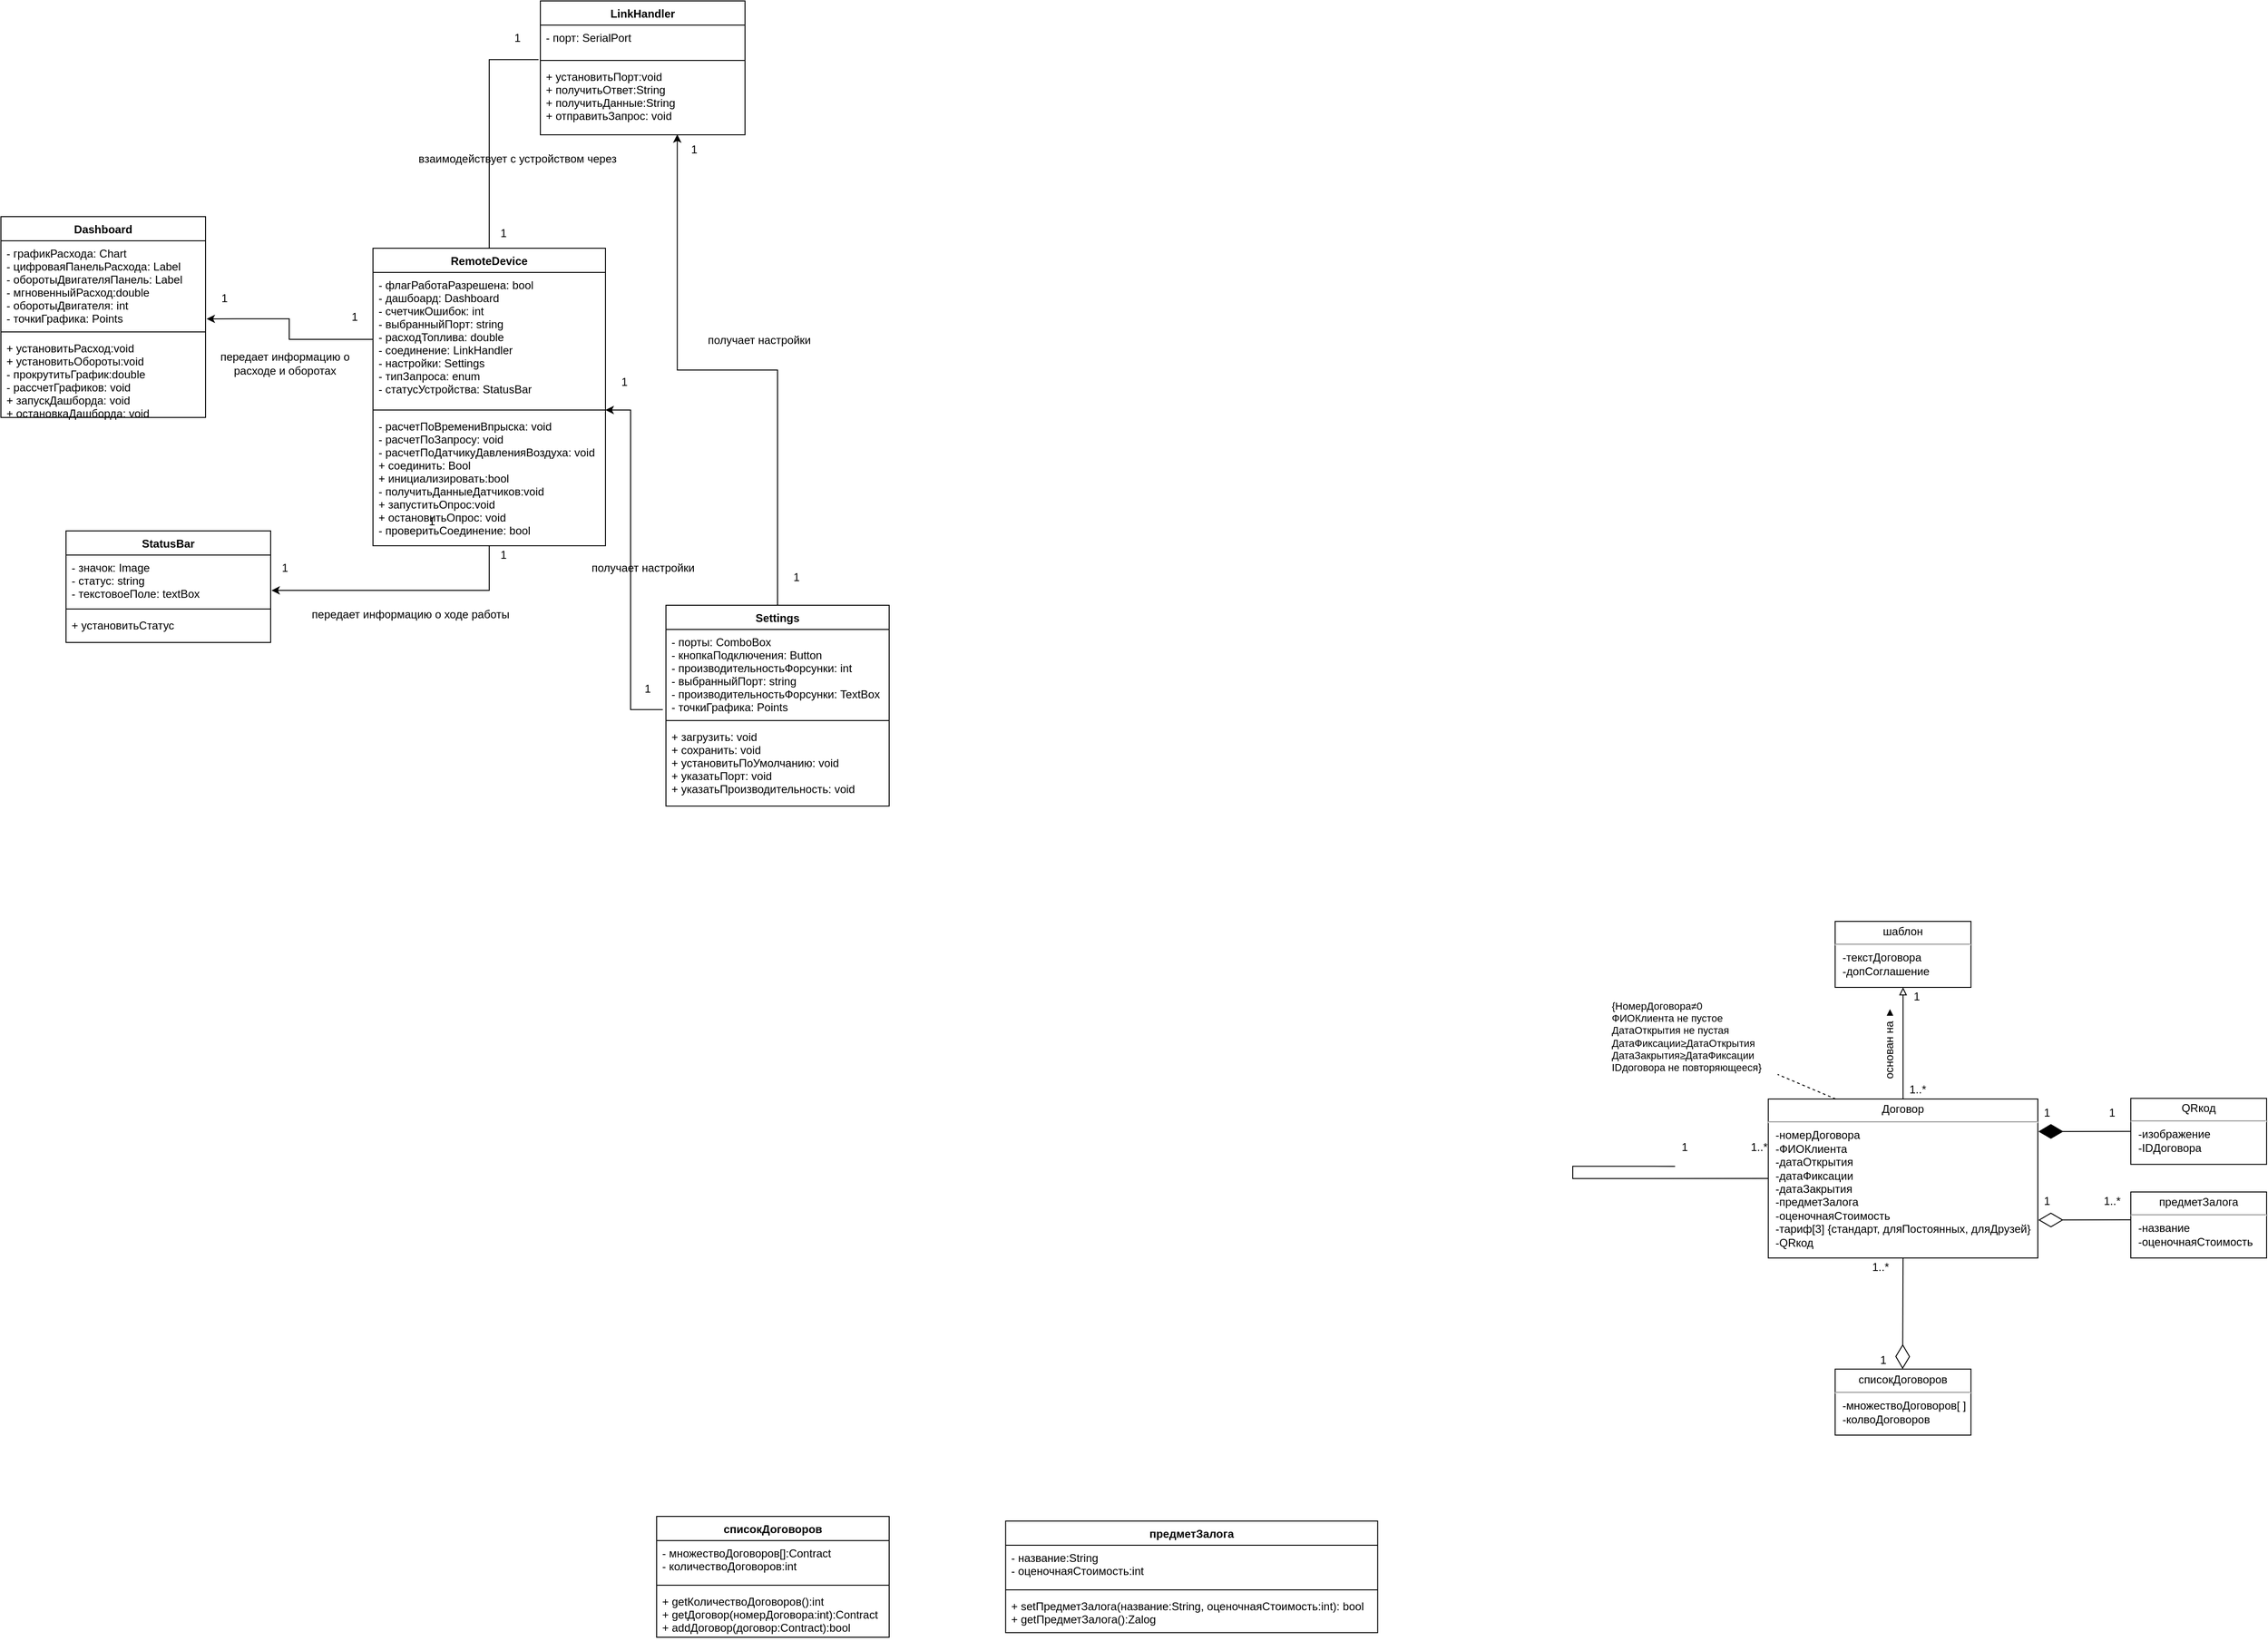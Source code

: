 <mxfile version="13.1.3" type="device"><diagram name="Page-1" id="b5b7bab2-c9e2-2cf4-8b2a-24fd1a2a6d21"><mxGraphModel dx="3289" dy="2025" grid="1" gridSize="10" guides="1" tooltips="1" connect="1" arrows="1" fold="1" page="1" pageScale="1" pageWidth="827" pageHeight="1169" background="#ffffff" math="0" shadow="0"><root><mxCell id="0"/><mxCell id="1" parent="0"/><mxCell id="tzlp1CNcjTl_weKERKU8-16" style="edgeStyle=none;rounded=0;orthogonalLoop=1;jettySize=auto;html=1;exitX=0.5;exitY=0;exitDx=0;exitDy=0;entryX=0.5;entryY=1;entryDx=0;entryDy=0;endArrow=block;endFill=0;" parent="1" source="X5Q48EqBlIn740IiHmBr-1" target="tzlp1CNcjTl_weKERKU8-4" edge="1"><mxGeometry relative="1" as="geometry"/></mxCell><mxCell id="tzlp1CNcjTl_weKERKU8-17" value="основан на ►" style="text;html=1;align=center;verticalAlign=middle;resizable=0;points=[];;labelBackgroundColor=#ffffff;horizontal=0;" parent="tzlp1CNcjTl_weKERKU8-16" vertex="1" connectable="0"><mxGeometry x="-0.168" y="-2" relative="1" as="geometry"><mxPoint x="-17.12" y="-9.84" as="offset"/></mxGeometry></mxCell><mxCell id="cFH2GbKK0a7TYlM1pxwX-2" style="rounded=0;orthogonalLoop=1;jettySize=auto;html=1;exitX=0.25;exitY=0;exitDx=0;exitDy=0;endArrow=none;endFill=0;dashed=1;" parent="1" source="X5Q48EqBlIn740IiHmBr-1" target="cFH2GbKK0a7TYlM1pxwX-1" edge="1"><mxGeometry relative="1" as="geometry"/></mxCell><mxCell id="X5Q48EqBlIn740IiHmBr-1" value="&lt;p style=&quot;margin: 4px 0px 0px ; text-align: center&quot;&gt;Договор&lt;/p&gt;&lt;hr&gt;&lt;p style=&quot;margin: 0px ; margin-left: 8px&quot;&gt;-номерДоговора&lt;/p&gt;&lt;p style=&quot;margin: 0px ; margin-left: 8px&quot;&gt;-ФИОКлиента&lt;/p&gt;&lt;p style=&quot;margin: 0px ; margin-left: 8px&quot;&gt;-датаОткрытия&lt;/p&gt;&lt;p style=&quot;margin: 0px ; margin-left: 8px&quot;&gt;-датаФиксации&lt;/p&gt;&lt;p style=&quot;margin: 0px ; margin-left: 8px&quot;&gt;-датаЗакрытия&lt;/p&gt;&lt;p style=&quot;margin: 0px ; margin-left: 8px&quot;&gt;-предметЗалога&lt;/p&gt;&lt;p style=&quot;margin: 0px ; margin-left: 8px&quot;&gt;&lt;span&gt;-оценочнаяСтоимость&lt;/span&gt;&lt;br&gt;&lt;/p&gt;&lt;p style=&quot;margin: 0px ; margin-left: 8px&quot;&gt;-тариф[3] {стандарт, дляПостоянных, дляДрузей}&lt;/p&gt;&lt;p style=&quot;margin: 0px ; margin-left: 8px&quot;&gt;-QRкод&lt;/p&gt;&lt;p style=&quot;margin: 0px ; margin-left: 8px&quot;&gt;&lt;br&gt;&lt;/p&gt;" style="verticalAlign=top;align=left;overflow=fill;fontSize=12;fontFamily=Helvetica;html=1;" parent="1" vertex="1"><mxGeometry x="600.24" y="281.05" width="289.76" height="171" as="geometry"/></mxCell><mxCell id="X5Q48EqBlIn740IiHmBr-2" value="&lt;p style=&quot;margin: 4px 0px 0px ; text-align: center&quot;&gt;списокДоговоров&lt;/p&gt;&lt;hr&gt;&lt;p style=&quot;margin: 0px ; margin-left: 8px&quot;&gt;&lt;span style=&quot;text-align: center&quot;&gt;-множествоДоговоров[ ]&lt;/span&gt;&lt;br&gt;&lt;/p&gt;&lt;p style=&quot;margin: 0px ; margin-left: 8px&quot;&gt;&lt;span style=&quot;text-align: center&quot;&gt;-колвоДоговоров&lt;/span&gt;&lt;span style=&quot;text-align: center&quot;&gt;&lt;br&gt;&lt;/span&gt;&lt;/p&gt;&lt;p style=&quot;margin: 0px ; margin-left: 8px&quot;&gt;&lt;br&gt;&lt;/p&gt;" style="verticalAlign=top;align=left;overflow=fill;fontSize=12;fontFamily=Helvetica;html=1;" parent="1" vertex="1"><mxGeometry x="672.12" y="571.55" width="146" height="71" as="geometry"/></mxCell><mxCell id="X5Q48EqBlIn740IiHmBr-3" value="" style="endArrow=diamondThin;endFill=0;endSize=24;html=1;entryX=0.497;entryY=0;entryDx=0;entryDy=0;entryPerimeter=0;exitX=0.5;exitY=1;exitDx=0;exitDy=0;" parent="1" source="X5Q48EqBlIn740IiHmBr-1" target="X5Q48EqBlIn740IiHmBr-2" edge="1"><mxGeometry width="160" relative="1" as="geometry"><mxPoint x="692.5" y="458.55" as="sourcePoint"/><mxPoint x="692.5" y="505.55" as="targetPoint"/></mxGeometry></mxCell><mxCell id="X5Q48EqBlIn740IiHmBr-5" value="1..*" style="text;html=1;resizable=0;points=[];autosize=1;align=left;verticalAlign=top;spacingTop=-4;" parent="1" vertex="1"><mxGeometry x="710" y="452.05" width="30" height="20" as="geometry"/></mxCell><mxCell id="X5Q48EqBlIn740IiHmBr-40" value="" style="resizable=0;html=1;align=right;verticalAlign=bottom;labelBackgroundColor=#ffffff;fontSize=10;" parent="1" connectable="0" vertex="1"><mxGeometry x="805.931" y="351.326" as="geometry"><mxPoint x="-190.5" y="96.5" as="offset"/></mxGeometry></mxCell><mxCell id="X5Q48EqBlIn740IiHmBr-46" value="" style="resizable=0;html=1;align=right;verticalAlign=bottom;labelBackgroundColor=#ffffff;fontSize=10;" parent="1" connectable="0" vertex="1"><mxGeometry x="805.931" y="321.326" as="geometry"><mxPoint x="-190.5" y="96.5" as="offset"/></mxGeometry></mxCell><mxCell id="X5Q48EqBlIn740IiHmBr-52" value="" style="resizable=0;html=1;align=right;verticalAlign=bottom;labelBackgroundColor=#ffffff;fontSize=10;" parent="1" connectable="0" vertex="1"><mxGeometry x="805.931" y="301.326" as="geometry"><mxPoint x="-190.5" y="96.5" as="offset"/></mxGeometry></mxCell><mxCell id="X5Q48EqBlIn740IiHmBr-56" value="" style="resizable=0;html=1;align=right;verticalAlign=bottom;labelBackgroundColor=#ffffff;fontSize=10;" parent="1" connectable="0" vertex="1"><mxGeometry x="600.241" y="191.343" as="geometry"><mxPoint x="-139" y="161" as="offset"/></mxGeometry></mxCell><mxCell id="X5Q48EqBlIn740IiHmBr-69" value="1" style="text;html=1;strokeColor=none;fillColor=none;align=center;verticalAlign=middle;whiteSpace=wrap;rounded=0;" parent="1" vertex="1"><mxGeometry x="704" y="551.55" width="40" height="20" as="geometry"/></mxCell><mxCell id="tzlp1CNcjTl_weKERKU8-3" value="&lt;p style=&quot;margin: 4px 0px 0px ; text-align: center&quot;&gt;предметЗалога&lt;/p&gt;&lt;hr&gt;&lt;p style=&quot;margin: 0px ; margin-left: 8px&quot;&gt;&lt;span style=&quot;text-align: center&quot;&gt;-название&lt;/span&gt;&lt;br&gt;&lt;/p&gt;&lt;p style=&quot;margin: 0px ; margin-left: 8px&quot;&gt;&lt;span style=&quot;text-align: center&quot;&gt;-оценочнаяСтоимость&lt;/span&gt;&lt;span style=&quot;text-align: center&quot;&gt;&lt;br&gt;&lt;/span&gt;&lt;/p&gt;&lt;p style=&quot;margin: 0px ; margin-left: 8px&quot;&gt;&lt;br&gt;&lt;/p&gt;" style="verticalAlign=top;align=left;overflow=fill;fontSize=12;fontFamily=Helvetica;html=1;" parent="1" vertex="1"><mxGeometry x="990" y="381.05" width="146" height="71" as="geometry"/></mxCell><mxCell id="tzlp1CNcjTl_weKERKU8-4" value="&lt;p style=&quot;margin: 4px 0px 0px ; text-align: center&quot;&gt;шаблон&lt;/p&gt;&lt;hr&gt;&lt;p style=&quot;margin: 0px 0px 0px 8px&quot;&gt;-текстДоговора&lt;/p&gt;&lt;p style=&quot;margin: 0px 0px 0px 8px&quot;&gt;&lt;span&gt;-допСоглашение&lt;/span&gt;&lt;span style=&quot;text-align: center&quot;&gt;&lt;br&gt;&lt;/span&gt;&lt;/p&gt;&lt;p style=&quot;margin: 0px ; margin-left: 8px&quot;&gt;&lt;br&gt;&lt;/p&gt;" style="verticalAlign=top;align=left;overflow=fill;fontSize=12;fontFamily=Helvetica;html=1;" parent="1" vertex="1"><mxGeometry x="672.12" y="90" width="146" height="71" as="geometry"/></mxCell><mxCell id="tzlp1CNcjTl_weKERKU8-5" value="&lt;p style=&quot;margin: 4px 0px 0px ; text-align: center&quot;&gt;QRкод&lt;/p&gt;&lt;hr&gt;&lt;p style=&quot;margin: 0px 0px 0px 8px&quot;&gt;-изображение&lt;/p&gt;&lt;p style=&quot;margin: 0px 0px 0px 8px&quot;&gt;&lt;span style=&quot;text-align: center&quot;&gt;-IDДоговора&lt;/span&gt;&lt;/p&gt;&lt;p style=&quot;margin: 0px ; margin-left: 8px&quot;&gt;&lt;br&gt;&lt;/p&gt;" style="verticalAlign=top;align=left;overflow=fill;fontSize=12;fontFamily=Helvetica;html=1;" parent="1" vertex="1"><mxGeometry x="990" y="280.33" width="146" height="71" as="geometry"/></mxCell><mxCell id="tzlp1CNcjTl_weKERKU8-12" value="" style="endArrow=diamondThin;endFill=1;endSize=24;html=1;entryX=1.002;entryY=0.412;entryDx=0;entryDy=0;entryPerimeter=0;exitX=0;exitY=0.5;exitDx=0;exitDy=0;" parent="1" source="tzlp1CNcjTl_weKERKU8-5" edge="1"><mxGeometry width="160" relative="1" as="geometry"><mxPoint x="692.5" y="423.05" as="sourcePoint"/><mxPoint x="890.58" y="316.002" as="targetPoint"/></mxGeometry></mxCell><mxCell id="tzlp1CNcjTl_weKERKU8-14" value="1" style="text;html=1;strokeColor=none;fillColor=none;align=center;verticalAlign=middle;whiteSpace=wrap;rounded=0;" parent="1" vertex="1"><mxGeometry x="880" y="285.83" width="40" height="20" as="geometry"/></mxCell><mxCell id="tzlp1CNcjTl_weKERKU8-15" value="1" style="text;html=1;strokeColor=none;fillColor=none;align=center;verticalAlign=middle;whiteSpace=wrap;rounded=0;" parent="1" vertex="1"><mxGeometry x="950" y="285.83" width="40" height="20" as="geometry"/></mxCell><mxCell id="tzlp1CNcjTl_weKERKU8-18" value="1" style="text;html=1;strokeColor=none;fillColor=none;align=center;verticalAlign=middle;whiteSpace=wrap;rounded=0;" parent="1" vertex="1"><mxGeometry x="740" y="161" width="40" height="20" as="geometry"/></mxCell><mxCell id="tzlp1CNcjTl_weKERKU8-19" value="1..*" style="text;html=1;resizable=0;points=[];autosize=1;align=left;verticalAlign=top;spacingTop=-4;" parent="1" vertex="1"><mxGeometry x="750" y="261.05" width="30" height="20" as="geometry"/></mxCell><mxCell id="tzlp1CNcjTl_weKERKU8-20" value="" style="endArrow=diamondThin;endFill=0;endSize=24;html=1;entryX=1.002;entryY=0.412;entryDx=0;entryDy=0;entryPerimeter=0;exitX=0.002;exitY=0.421;exitDx=0;exitDy=0;exitPerimeter=0;" parent="1" source="tzlp1CNcjTl_weKERKU8-3" edge="1"><mxGeometry width="160" relative="1" as="geometry"><mxPoint x="980" y="411.05" as="sourcePoint"/><mxPoint x="890.58" y="411.222" as="targetPoint"/></mxGeometry></mxCell><mxCell id="tzlp1CNcjTl_weKERKU8-22" value="1" style="text;html=1;strokeColor=none;fillColor=none;align=center;verticalAlign=middle;whiteSpace=wrap;rounded=0;" parent="1" vertex="1"><mxGeometry x="880" y="381.05" width="40" height="20" as="geometry"/></mxCell><mxCell id="tzlp1CNcjTl_weKERKU8-23" value="1..*" style="text;html=1;strokeColor=none;fillColor=none;align=center;verticalAlign=middle;whiteSpace=wrap;rounded=0;" parent="1" vertex="1"><mxGeometry x="950" y="381.05" width="40" height="20" as="geometry"/></mxCell><mxCell id="bZVxtw3tMV0eJQPlFvUt-3" style="edgeStyle=orthogonalEdgeStyle;rounded=0;orthogonalLoop=1;jettySize=auto;html=1;exitX=1;exitY=0.5;exitDx=0;exitDy=0;entryX=0;entryY=0.5;entryDx=0;entryDy=0;endArrow=none;endFill=0;" parent="1" target="X5Q48EqBlIn740IiHmBr-1" edge="1"><mxGeometry relative="1" as="geometry"><Array as="points"><mxPoint x="390" y="366.55"/></Array><mxPoint x="500" y="353.44" as="sourcePoint"/></mxGeometry></mxCell><mxCell id="cFH2GbKK0a7TYlM1pxwX-1" value="&lt;div style=&quot;font-size: 11px&quot;&gt;&lt;font style=&quot;font-size: 11px&quot;&gt;{НомерДоговора≠0&lt;/font&gt;&lt;/div&gt;&lt;div style=&quot;font-size: 11px&quot;&gt;&lt;font style=&quot;font-size: 11px&quot;&gt;ФИОКлиента не пустое&lt;/font&gt;&lt;/div&gt;&lt;div style=&quot;font-size: 11px&quot;&gt;&lt;span&gt;ДатаОткрытия не пустая&lt;/span&gt;&lt;br&gt;&lt;/div&gt;&lt;div style=&quot;font-size: 11px&quot;&gt;&lt;font style=&quot;font-size: 11px&quot;&gt;ДатаФиксации≥ДатаОткрытия&lt;/font&gt;&lt;/div&gt;&lt;div style=&quot;font-size: 11px&quot;&gt;&lt;font style=&quot;font-size: 11px&quot;&gt;ДатаЗакрытия≥ДатаФиксации&lt;/font&gt;&lt;/div&gt;&lt;div style=&quot;font-size: 11px&quot;&gt;&lt;font style=&quot;font-size: 11px&quot;&gt;IDдоговора не повторяющееся}&lt;/font&gt;&lt;/div&gt;" style="text;html=1;resizable=0;points=[];autosize=1;align=left;verticalAlign=top;spacingTop=-4;" parent="1" vertex="1"><mxGeometry x="430.24" y="171.55" width="180" height="90" as="geometry"/></mxCell><mxCell id="cFH2GbKK0a7TYlM1pxwX-3" value="1" style="text;html=1;align=center;verticalAlign=middle;resizable=0;points=[];;autosize=1;" parent="1" vertex="1"><mxGeometry x="500" y="323.44" width="20" height="20" as="geometry"/></mxCell><mxCell id="cFH2GbKK0a7TYlM1pxwX-4" value="1..*" style="text;html=1;align=center;verticalAlign=middle;resizable=0;points=[];;autosize=1;" parent="1" vertex="1"><mxGeometry x="575.24" y="323.44" width="30" height="20" as="geometry"/></mxCell><mxCell id="bZMdj0oK-JskuuVbVGvM-1" value="списокДоговоров" style="swimlane;fontStyle=1;align=center;verticalAlign=top;childLayout=stackLayout;horizontal=1;startSize=26;horizontalStack=0;resizeParent=1;resizeParentMax=0;resizeLast=0;collapsible=1;marginBottom=0;" parent="1" vertex="1"><mxGeometry x="-595" y="730" width="250" height="130" as="geometry"/></mxCell><mxCell id="bZMdj0oK-JskuuVbVGvM-2" value="- множествоДоговоров[]:Contract&#10;- количествоДоговоров:int" style="text;strokeColor=none;fillColor=none;align=left;verticalAlign=top;spacingLeft=4;spacingRight=4;overflow=hidden;rotatable=0;points=[[0,0.5],[1,0.5]];portConstraint=eastwest;" parent="bZMdj0oK-JskuuVbVGvM-1" vertex="1"><mxGeometry y="26" width="250" height="44" as="geometry"/></mxCell><mxCell id="bZMdj0oK-JskuuVbVGvM-3" value="" style="line;strokeWidth=1;fillColor=none;align=left;verticalAlign=middle;spacingTop=-1;spacingLeft=3;spacingRight=3;rotatable=0;labelPosition=right;points=[];portConstraint=eastwest;" parent="bZMdj0oK-JskuuVbVGvM-1" vertex="1"><mxGeometry y="70" width="250" height="8" as="geometry"/></mxCell><mxCell id="bZMdj0oK-JskuuVbVGvM-4" value="+ getКоличествоДоговоров():int&#10;+ getДоговор(номерДоговора:int):Contract&#10;+ addДоговор(договор:Contract):bool" style="text;strokeColor=none;fillColor=none;align=left;verticalAlign=top;spacingLeft=4;spacingRight=4;overflow=hidden;rotatable=0;points=[[0,0.5],[1,0.5]];portConstraint=eastwest;" parent="bZMdj0oK-JskuuVbVGvM-1" vertex="1"><mxGeometry y="78" width="250" height="52" as="geometry"/></mxCell><mxCell id="bZMdj0oK-JskuuVbVGvM-5" value="предметЗалога" style="swimlane;fontStyle=1;align=center;verticalAlign=top;childLayout=stackLayout;horizontal=1;startSize=26;horizontalStack=0;resizeParent=1;resizeParentMax=0;resizeLast=0;collapsible=1;marginBottom=0;" parent="1" vertex="1"><mxGeometry x="-219.76" y="735" width="400" height="120" as="geometry"/></mxCell><mxCell id="bZMdj0oK-JskuuVbVGvM-6" value="- название:String&#10;- оценочнаяСтоимость:int" style="text;strokeColor=none;fillColor=none;align=left;verticalAlign=top;spacingLeft=4;spacingRight=4;overflow=hidden;rotatable=0;points=[[0,0.5],[1,0.5]];portConstraint=eastwest;" parent="bZMdj0oK-JskuuVbVGvM-5" vertex="1"><mxGeometry y="26" width="400" height="44" as="geometry"/></mxCell><mxCell id="bZMdj0oK-JskuuVbVGvM-7" value="" style="line;strokeWidth=1;fillColor=none;align=left;verticalAlign=middle;spacingTop=-1;spacingLeft=3;spacingRight=3;rotatable=0;labelPosition=right;points=[];portConstraint=eastwest;" parent="bZMdj0oK-JskuuVbVGvM-5" vertex="1"><mxGeometry y="70" width="400" height="8" as="geometry"/></mxCell><mxCell id="bZMdj0oK-JskuuVbVGvM-8" value="+ setПредметЗалога(название:String, оценочнаяСтоимость:int): bool&#10;+ getПредметЗалога():Zalog" style="text;strokeColor=none;fillColor=none;align=left;verticalAlign=top;spacingLeft=4;spacingRight=4;overflow=hidden;rotatable=0;points=[[0,0.5],[1,0.5]];portConstraint=eastwest;" parent="bZMdj0oK-JskuuVbVGvM-5" vertex="1"><mxGeometry y="78" width="400" height="42" as="geometry"/></mxCell><mxCell id="320GvuuU00kI9ll9DL0y-38" style="edgeStyle=orthogonalEdgeStyle;rounded=0;orthogonalLoop=1;jettySize=auto;html=1;exitX=0.5;exitY=0;exitDx=0;exitDy=0;entryX=-0.009;entryY=1.092;entryDx=0;entryDy=0;entryPerimeter=0;endArrow=none;endFill=0;" edge="1" parent="1" source="320GvuuU00kI9ll9DL0y-24" target="320GvuuU00kI9ll9DL0y-14"><mxGeometry relative="1" as="geometry"/></mxCell><mxCell id="320GvuuU00kI9ll9DL0y-40" style="edgeStyle=orthogonalEdgeStyle;rounded=0;orthogonalLoop=1;jettySize=auto;html=1;entryX=1.004;entryY=0.704;entryDx=0;entryDy=0;entryPerimeter=0;endArrow=classic;endFill=1;" edge="1" parent="1" source="320GvuuU00kI9ll9DL0y-24" target="320GvuuU00kI9ll9DL0y-19"><mxGeometry relative="1" as="geometry"/></mxCell><mxCell id="320GvuuU00kI9ll9DL0y-39" value="взаимодействует с устройством через" style="text;html=1;align=center;verticalAlign=middle;resizable=0;points=[];autosize=1;" vertex="1" parent="1"><mxGeometry x="-860" y="-740" width="230" height="20" as="geometry"/></mxCell><mxCell id="320GvuuU00kI9ll9DL0y-41" value="передает информацию о ходе работы" style="text;html=1;align=center;verticalAlign=middle;resizable=0;points=[];autosize=1;" vertex="1" parent="1"><mxGeometry x="-975" y="-250" width="230" height="20" as="geometry"/></mxCell><mxCell id="320GvuuU00kI9ll9DL0y-42" value="1" style="text;html=1;align=center;verticalAlign=middle;resizable=0;points=[];autosize=1;" vertex="1" parent="1"><mxGeometry x="-1005" y="-300" width="20" height="20" as="geometry"/></mxCell><mxCell id="320GvuuU00kI9ll9DL0y-43" value="1" style="text;html=1;align=center;verticalAlign=middle;resizable=0;points=[];autosize=1;" vertex="1" parent="1"><mxGeometry x="-847" y="-350" width="20" height="20" as="geometry"/></mxCell><mxCell id="320GvuuU00kI9ll9DL0y-44" value="1" style="text;html=1;align=center;verticalAlign=middle;resizable=0;points=[];autosize=1;" vertex="1" parent="1"><mxGeometry x="-770" y="-314" width="20" height="20" as="geometry"/></mxCell><mxCell id="320GvuuU00kI9ll9DL0y-45" value="1" style="text;html=1;align=center;verticalAlign=middle;resizable=0;points=[];autosize=1;" vertex="1" parent="1"><mxGeometry x="-770" y="-660" width="20" height="20" as="geometry"/></mxCell><mxCell id="320GvuuU00kI9ll9DL0y-55" style="edgeStyle=orthogonalEdgeStyle;rounded=0;orthogonalLoop=1;jettySize=auto;html=1;entryX=-0.014;entryY=0.917;entryDx=0;entryDy=0;entryPerimeter=0;startArrow=classic;startFill=1;startSize=6;endArrow=none;endFill=0;endSize=6;strokeWidth=1;" edge="1" parent="1" source="320GvuuU00kI9ll9DL0y-24" target="320GvuuU00kI9ll9DL0y-7"><mxGeometry relative="1" as="geometry"><Array as="points"><mxPoint x="-623" y="-460"/></Array></mxGeometry></mxCell><mxCell id="320GvuuU00kI9ll9DL0y-24" value="RemoteDevice" style="swimlane;fontStyle=1;align=center;verticalAlign=top;childLayout=stackLayout;horizontal=1;startSize=26;horizontalStack=0;resizeParent=1;resizeParentMax=0;resizeLast=0;collapsible=1;marginBottom=0;" vertex="1" parent="1"><mxGeometry x="-900" y="-634" width="250" height="320" as="geometry"/></mxCell><mxCell id="320GvuuU00kI9ll9DL0y-25" value="- флагРаботаРазрешена: bool&#10;- дашбоард: Dashboard&#10;- счетчикОшибок: int&#10;- выбранныйПорт: string&#10;- расходТоплива: double&#10;- соединение: LinkHandler&#10;- настройки: Settings&#10;- типЗапроса: enum&#10;- статусУстройства: StatusBar" style="text;strokeColor=none;fillColor=none;align=left;verticalAlign=top;spacingLeft=4;spacingRight=4;overflow=hidden;rotatable=0;points=[[0,0.5],[1,0.5]];portConstraint=eastwest;" vertex="1" parent="320GvuuU00kI9ll9DL0y-24"><mxGeometry y="26" width="250" height="144" as="geometry"/></mxCell><mxCell id="320GvuuU00kI9ll9DL0y-26" value="" style="line;strokeWidth=1;fillColor=none;align=left;verticalAlign=middle;spacingTop=-1;spacingLeft=3;spacingRight=3;rotatable=0;labelPosition=right;points=[];portConstraint=eastwest;" vertex="1" parent="320GvuuU00kI9ll9DL0y-24"><mxGeometry y="170" width="250" height="8" as="geometry"/></mxCell><mxCell id="320GvuuU00kI9ll9DL0y-27" value="- расчетПоВремениВпрыска: void&#10;- расчетПоЗапросу: void&#10;- расчетПоДатчикуДавленияВоздуха: void&#10;+ соединить: Bool&#10;+ инициализировать:bool&#10;- получитьДанныеДатчиков:void&#10;+ запуститьОпрос:void&#10;+ остановитьОпрос: void&#10;- проверитьСоединение: bool" style="text;strokeColor=none;fillColor=none;align=left;verticalAlign=top;spacingLeft=4;spacingRight=4;overflow=hidden;rotatable=0;points=[[0,0.5],[1,0.5]];portConstraint=eastwest;" vertex="1" parent="320GvuuU00kI9ll9DL0y-24"><mxGeometry y="178" width="250" height="142" as="geometry"/></mxCell><mxCell id="320GvuuU00kI9ll9DL0y-50" style="edgeStyle=orthogonalEdgeStyle;rounded=0;orthogonalLoop=1;jettySize=auto;html=1;entryX=1.005;entryY=0.893;entryDx=0;entryDy=0;entryPerimeter=0;startArrow=none;startFill=0;startSize=6;endArrow=classic;endFill=1;endSize=6;strokeWidth=1;" edge="1" parent="1" source="320GvuuU00kI9ll9DL0y-25" target="oV5mqKlM_uI4-O3z81SN-2"><mxGeometry relative="1" as="geometry"/></mxCell><mxCell id="320GvuuU00kI9ll9DL0y-51" value="передает информацию о &lt;br&gt;расходе и оборотах" style="text;html=1;align=center;verticalAlign=middle;resizable=0;points=[];autosize=1;" vertex="1" parent="1"><mxGeometry x="-1070" y="-525" width="150" height="30" as="geometry"/></mxCell><mxCell id="320GvuuU00kI9ll9DL0y-52" value="1" style="text;html=1;align=center;verticalAlign=middle;resizable=0;points=[];autosize=1;" vertex="1" parent="1"><mxGeometry x="-1070" y="-590" width="20" height="20" as="geometry"/></mxCell><mxCell id="320GvuuU00kI9ll9DL0y-53" value="1" style="text;html=1;align=center;verticalAlign=middle;resizable=0;points=[];autosize=1;" vertex="1" parent="1"><mxGeometry x="-930" y="-570" width="20" height="20" as="geometry"/></mxCell><mxCell id="320GvuuU00kI9ll9DL0y-54" value="1" style="text;html=1;align=center;verticalAlign=middle;resizable=0;points=[];autosize=1;" vertex="1" parent="1"><mxGeometry x="-755" y="-870" width="20" height="20" as="geometry"/></mxCell><mxCell id="320GvuuU00kI9ll9DL0y-59" style="edgeStyle=orthogonalEdgeStyle;rounded=0;orthogonalLoop=1;jettySize=auto;html=1;entryX=0.669;entryY=0.994;entryDx=0;entryDy=0;entryPerimeter=0;startArrow=none;startFill=0;startSize=6;endArrow=classic;endFill=1;endSize=6;strokeWidth=1;" edge="1" parent="1" source="320GvuuU00kI9ll9DL0y-6" target="320GvuuU00kI9ll9DL0y-16"><mxGeometry relative="1" as="geometry"/></mxCell><mxCell id="320GvuuU00kI9ll9DL0y-56" value="получает настройки" style="text;html=1;align=center;verticalAlign=middle;resizable=0;points=[];autosize=1;" vertex="1" parent="1"><mxGeometry x="-675" y="-300" width="130" height="20" as="geometry"/></mxCell><mxCell id="320GvuuU00kI9ll9DL0y-57" value="1" style="text;html=1;align=center;verticalAlign=middle;resizable=0;points=[];autosize=1;" vertex="1" parent="1"><mxGeometry x="-640" y="-500" width="20" height="20" as="geometry"/></mxCell><mxCell id="320GvuuU00kI9ll9DL0y-58" value="1" style="text;html=1;align=center;verticalAlign=middle;resizable=0;points=[];autosize=1;" vertex="1" parent="1"><mxGeometry x="-615" y="-170" width="20" height="20" as="geometry"/></mxCell><mxCell id="320GvuuU00kI9ll9DL0y-60" value="получает настройки" style="text;html=1;align=center;verticalAlign=middle;resizable=0;points=[];autosize=1;" vertex="1" parent="1"><mxGeometry x="-550" y="-545" width="130" height="20" as="geometry"/></mxCell><mxCell id="oV5mqKlM_uI4-O3z81SN-1" value="Dashboard" style="swimlane;fontStyle=1;align=center;verticalAlign=top;childLayout=stackLayout;horizontal=1;startSize=26;horizontalStack=0;resizeParent=1;resizeParentMax=0;resizeLast=0;collapsible=1;marginBottom=0;" parent="1" vertex="1"><mxGeometry x="-1300" y="-668" width="220" height="216" as="geometry"/></mxCell><mxCell id="oV5mqKlM_uI4-O3z81SN-2" value="- графикРасхода: Chart&#10;- цифроваяПанельРасхода: Label&#10;- оборотыДвигателяПанель: Label&#10;- мгновенныйРасход:double&#10;- оборотыДвигателя: int&#10;- точкиГрафика: Points" style="text;strokeColor=none;fillColor=none;align=left;verticalAlign=top;spacingLeft=4;spacingRight=4;overflow=hidden;rotatable=0;points=[[0,0.5],[1,0.5]];portConstraint=eastwest;" parent="oV5mqKlM_uI4-O3z81SN-1" vertex="1"><mxGeometry y="26" width="220" height="94" as="geometry"/></mxCell><mxCell id="oV5mqKlM_uI4-O3z81SN-3" value="" style="line;strokeWidth=1;fillColor=none;align=left;verticalAlign=middle;spacingTop=-1;spacingLeft=3;spacingRight=3;rotatable=0;labelPosition=right;points=[];portConstraint=eastwest;" parent="oV5mqKlM_uI4-O3z81SN-1" vertex="1"><mxGeometry y="120" width="220" height="8" as="geometry"/></mxCell><mxCell id="oV5mqKlM_uI4-O3z81SN-4" value="+ установитьРасход:void&#10;+ установитьОбороты:void&#10;- прокрутитьГрафик:double&#10;- рассчетГрафиков: void&#10;+ запускДашборда: void&#10;+ остановкаДашборда: void&#10;" style="text;strokeColor=none;fillColor=none;align=left;verticalAlign=top;spacingLeft=4;spacingRight=4;overflow=hidden;rotatable=0;points=[[0,0.5],[1,0.5]];portConstraint=eastwest;" parent="oV5mqKlM_uI4-O3z81SN-1" vertex="1"><mxGeometry y="128" width="220" height="88" as="geometry"/></mxCell><mxCell id="320GvuuU00kI9ll9DL0y-18" value="StatusBar" style="swimlane;fontStyle=1;align=center;verticalAlign=top;childLayout=stackLayout;horizontal=1;startSize=26;horizontalStack=0;resizeParent=1;resizeParentMax=0;resizeLast=0;collapsible=1;marginBottom=0;" vertex="1" parent="1"><mxGeometry x="-1230" y="-330" width="220" height="120" as="geometry"/></mxCell><mxCell id="320GvuuU00kI9ll9DL0y-19" value="- значок: Image&#10;- статус: string&#10;- текстовоеПоле: textBox&#10;" style="text;strokeColor=none;fillColor=none;align=left;verticalAlign=top;spacingLeft=4;spacingRight=4;overflow=hidden;rotatable=0;points=[[0,0.5],[1,0.5]];portConstraint=eastwest;" vertex="1" parent="320GvuuU00kI9ll9DL0y-18"><mxGeometry y="26" width="220" height="54" as="geometry"/></mxCell><mxCell id="320GvuuU00kI9ll9DL0y-20" value="" style="line;strokeWidth=1;fillColor=none;align=left;verticalAlign=middle;spacingTop=-1;spacingLeft=3;spacingRight=3;rotatable=0;labelPosition=right;points=[];portConstraint=eastwest;" vertex="1" parent="320GvuuU00kI9ll9DL0y-18"><mxGeometry y="80" width="220" height="8" as="geometry"/></mxCell><mxCell id="320GvuuU00kI9ll9DL0y-21" value="+ установитьСтатус&#10;" style="text;strokeColor=none;fillColor=none;align=left;verticalAlign=top;spacingLeft=4;spacingRight=4;overflow=hidden;rotatable=0;points=[[0,0.5],[1,0.5]];portConstraint=eastwest;" vertex="1" parent="320GvuuU00kI9ll9DL0y-18"><mxGeometry y="88" width="220" height="32" as="geometry"/></mxCell><mxCell id="320GvuuU00kI9ll9DL0y-61" value="1" style="text;html=1;align=center;verticalAlign=middle;resizable=0;points=[];autosize=1;" vertex="1" parent="1"><mxGeometry x="-455" y="-290" width="20" height="20" as="geometry"/></mxCell><mxCell id="320GvuuU00kI9ll9DL0y-13" value="LinkHandler" style="swimlane;fontStyle=1;align=center;verticalAlign=top;childLayout=stackLayout;horizontal=1;startSize=26;horizontalStack=0;resizeParent=1;resizeParentMax=0;resizeLast=0;collapsible=1;marginBottom=0;" vertex="1" parent="1"><mxGeometry x="-720" y="-900" width="220" height="144" as="geometry"/></mxCell><mxCell id="320GvuuU00kI9ll9DL0y-14" value="- порт: SerialPort&#10;" style="text;strokeColor=none;fillColor=none;align=left;verticalAlign=top;spacingLeft=4;spacingRight=4;overflow=hidden;rotatable=0;points=[[0,0.5],[1,0.5]];portConstraint=eastwest;" vertex="1" parent="320GvuuU00kI9ll9DL0y-13"><mxGeometry y="26" width="220" height="34" as="geometry"/></mxCell><mxCell id="320GvuuU00kI9ll9DL0y-15" value="" style="line;strokeWidth=1;fillColor=none;align=left;verticalAlign=middle;spacingTop=-1;spacingLeft=3;spacingRight=3;rotatable=0;labelPosition=right;points=[];portConstraint=eastwest;" vertex="1" parent="320GvuuU00kI9ll9DL0y-13"><mxGeometry y="60" width="220" height="8" as="geometry"/></mxCell><mxCell id="320GvuuU00kI9ll9DL0y-16" value="+ установитьПорт:void&#10;+ получитьОтвет:String&#10;+ получитьДанные:String&#10;+ отправитьЗапрос: void&#10;&#10;" style="text;strokeColor=none;fillColor=none;align=left;verticalAlign=top;spacingLeft=4;spacingRight=4;overflow=hidden;rotatable=0;points=[[0,0.5],[1,0.5]];portConstraint=eastwest;" vertex="1" parent="320GvuuU00kI9ll9DL0y-13"><mxGeometry y="68" width="220" height="76" as="geometry"/></mxCell><mxCell id="320GvuuU00kI9ll9DL0y-6" value="Settings" style="swimlane;fontStyle=1;align=center;verticalAlign=top;childLayout=stackLayout;horizontal=1;startSize=26;horizontalStack=0;resizeParent=1;resizeParentMax=0;resizeLast=0;collapsible=1;marginBottom=0;" vertex="1" parent="1"><mxGeometry x="-585" y="-250" width="240" height="216" as="geometry"/></mxCell><mxCell id="320GvuuU00kI9ll9DL0y-7" value="- порты: ComboBox&#10;- кнопкаПодключения: Button&#10;- производительностьФорсунки: int&#10;- выбранныйПорт: string&#10;- производительностьФорсунки: TextBox&#10;- точкиГрафика: Points" style="text;strokeColor=none;fillColor=none;align=left;verticalAlign=top;spacingLeft=4;spacingRight=4;overflow=hidden;rotatable=0;points=[[0,0.5],[1,0.5]];portConstraint=eastwest;" vertex="1" parent="320GvuuU00kI9ll9DL0y-6"><mxGeometry y="26" width="240" height="94" as="geometry"/></mxCell><mxCell id="320GvuuU00kI9ll9DL0y-8" value="" style="line;strokeWidth=1;fillColor=none;align=left;verticalAlign=middle;spacingTop=-1;spacingLeft=3;spacingRight=3;rotatable=0;labelPosition=right;points=[];portConstraint=eastwest;" vertex="1" parent="320GvuuU00kI9ll9DL0y-6"><mxGeometry y="120" width="240" height="8" as="geometry"/></mxCell><mxCell id="320GvuuU00kI9ll9DL0y-9" value="+ загрузить: void&#10;+ сохранить: void&#10;+ установитьПоУмолчанию: void&#10;+ указатьПорт: void&#10;+ указатьПроизводительность: void" style="text;strokeColor=none;fillColor=none;align=left;verticalAlign=top;spacingLeft=4;spacingRight=4;overflow=hidden;rotatable=0;points=[[0,0.5],[1,0.5]];portConstraint=eastwest;" vertex="1" parent="320GvuuU00kI9ll9DL0y-6"><mxGeometry y="128" width="240" height="88" as="geometry"/></mxCell><mxCell id="320GvuuU00kI9ll9DL0y-62" value="1" style="text;html=1;align=center;verticalAlign=middle;resizable=0;points=[];autosize=1;" vertex="1" parent="1"><mxGeometry x="-565" y="-750" width="20" height="20" as="geometry"/></mxCell></root></mxGraphModel></diagram></mxfile>